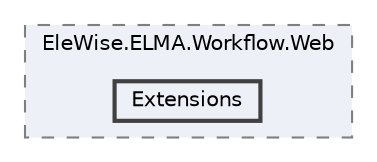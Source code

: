 digraph "Web/Modules/EleWise.ELMA.Workflow.Web/Extensions"
{
 // LATEX_PDF_SIZE
  bgcolor="transparent";
  edge [fontname=Helvetica,fontsize=10,labelfontname=Helvetica,labelfontsize=10];
  node [fontname=Helvetica,fontsize=10,shape=box,height=0.2,width=0.4];
  compound=true
  subgraph clusterdir_f6d093aa8358570a6b08a74ed18c0b30 {
    graph [ bgcolor="#edf0f7", pencolor="grey50", label="EleWise.ELMA.Workflow.Web", fontname=Helvetica,fontsize=10 style="filled,dashed", URL="dir_f6d093aa8358570a6b08a74ed18c0b30.html",tooltip=""]
  dir_b5233780de232ebf5acd28572928e4ad [label="Extensions", fillcolor="#edf0f7", color="grey25", style="filled,bold", URL="dir_b5233780de232ebf5acd28572928e4ad.html",tooltip=""];
  }
}
